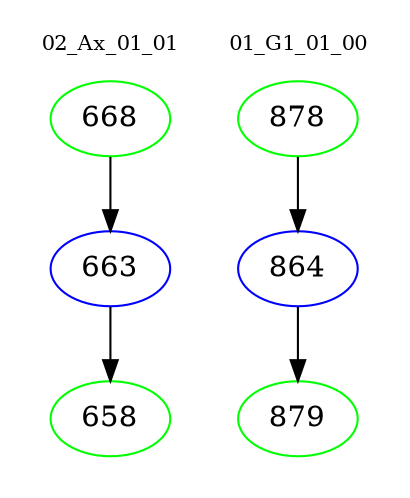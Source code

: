 digraph{
subgraph cluster_0 {
color = white
label = "02_Ax_01_01";
fontsize=10;
T0_668 [label="668", color="green"]
T0_668 -> T0_663 [color="black"]
T0_663 [label="663", color="blue"]
T0_663 -> T0_658 [color="black"]
T0_658 [label="658", color="green"]
}
subgraph cluster_1 {
color = white
label = "01_G1_01_00";
fontsize=10;
T1_878 [label="878", color="green"]
T1_878 -> T1_864 [color="black"]
T1_864 [label="864", color="blue"]
T1_864 -> T1_879 [color="black"]
T1_879 [label="879", color="green"]
}
}
